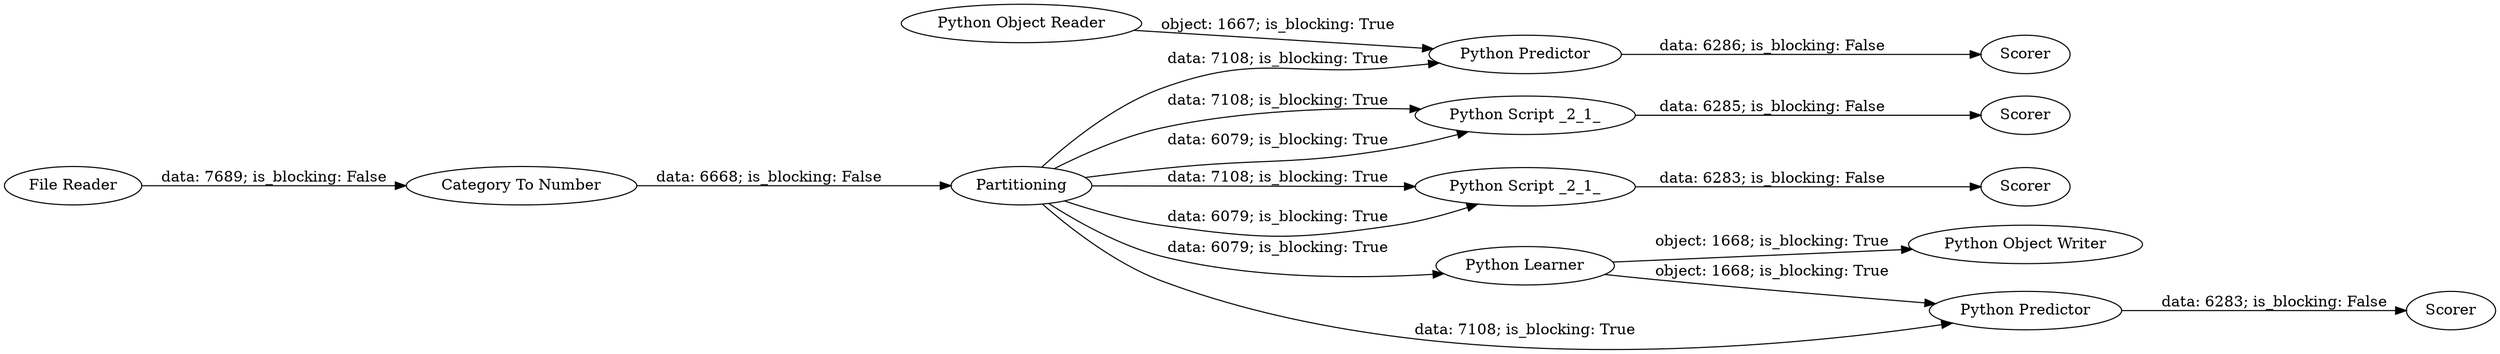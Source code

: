 digraph {
	"-651201469997626263_13" [label="Python Object Reader"]
	"-651201469997626263_3" [label="File Reader"]
	"-651201469997626263_5" [label=Partitioning]
	"-651201469997626263_14" [label=Scorer]
	"-651201469997626263_6" [label="Category To Number"]
	"-651201469997626263_9" [label=Scorer]
	"-651201469997626263_10" [label=Scorer]
	"-651201469997626263_19" [label=Scorer]
	"-651201469997626263_4" [label="Python Script _2_1_"]
	"-651201469997626263_7" [label="Python Learner"]
	"-651201469997626263_8" [label="Python Predictor"]
	"-651201469997626263_15" [label="Python Predictor"]
	"-651201469997626263_12" [label="Python Object Writer"]
	"-651201469997626263_18" [label="Python Script _2_1_"]
	"-651201469997626263_7" -> "-651201469997626263_8" [label="object: 1668; is_blocking: True"]
	"-651201469997626263_15" -> "-651201469997626263_14" [label="data: 6286; is_blocking: False"]
	"-651201469997626263_6" -> "-651201469997626263_5" [label="data: 6668; is_blocking: False"]
	"-651201469997626263_3" -> "-651201469997626263_6" [label="data: 7689; is_blocking: False"]
	"-651201469997626263_5" -> "-651201469997626263_15" [label="data: 7108; is_blocking: True"]
	"-651201469997626263_4" -> "-651201469997626263_9" [label="data: 6285; is_blocking: False"]
	"-651201469997626263_5" -> "-651201469997626263_18" [label="data: 6079; is_blocking: True"]
	"-651201469997626263_13" -> "-651201469997626263_15" [label="object: 1667; is_blocking: True"]
	"-651201469997626263_18" -> "-651201469997626263_19" [label="data: 6283; is_blocking: False"]
	"-651201469997626263_7" -> "-651201469997626263_12" [label="object: 1668; is_blocking: True"]
	"-651201469997626263_5" -> "-651201469997626263_4" [label="data: 7108; is_blocking: True"]
	"-651201469997626263_5" -> "-651201469997626263_7" [label="data: 6079; is_blocking: True"]
	"-651201469997626263_5" -> "-651201469997626263_8" [label="data: 7108; is_blocking: True"]
	"-651201469997626263_8" -> "-651201469997626263_10" [label="data: 6283; is_blocking: False"]
	"-651201469997626263_5" -> "-651201469997626263_18" [label="data: 7108; is_blocking: True"]
	"-651201469997626263_5" -> "-651201469997626263_4" [label="data: 6079; is_blocking: True"]
	rankdir=LR
}
